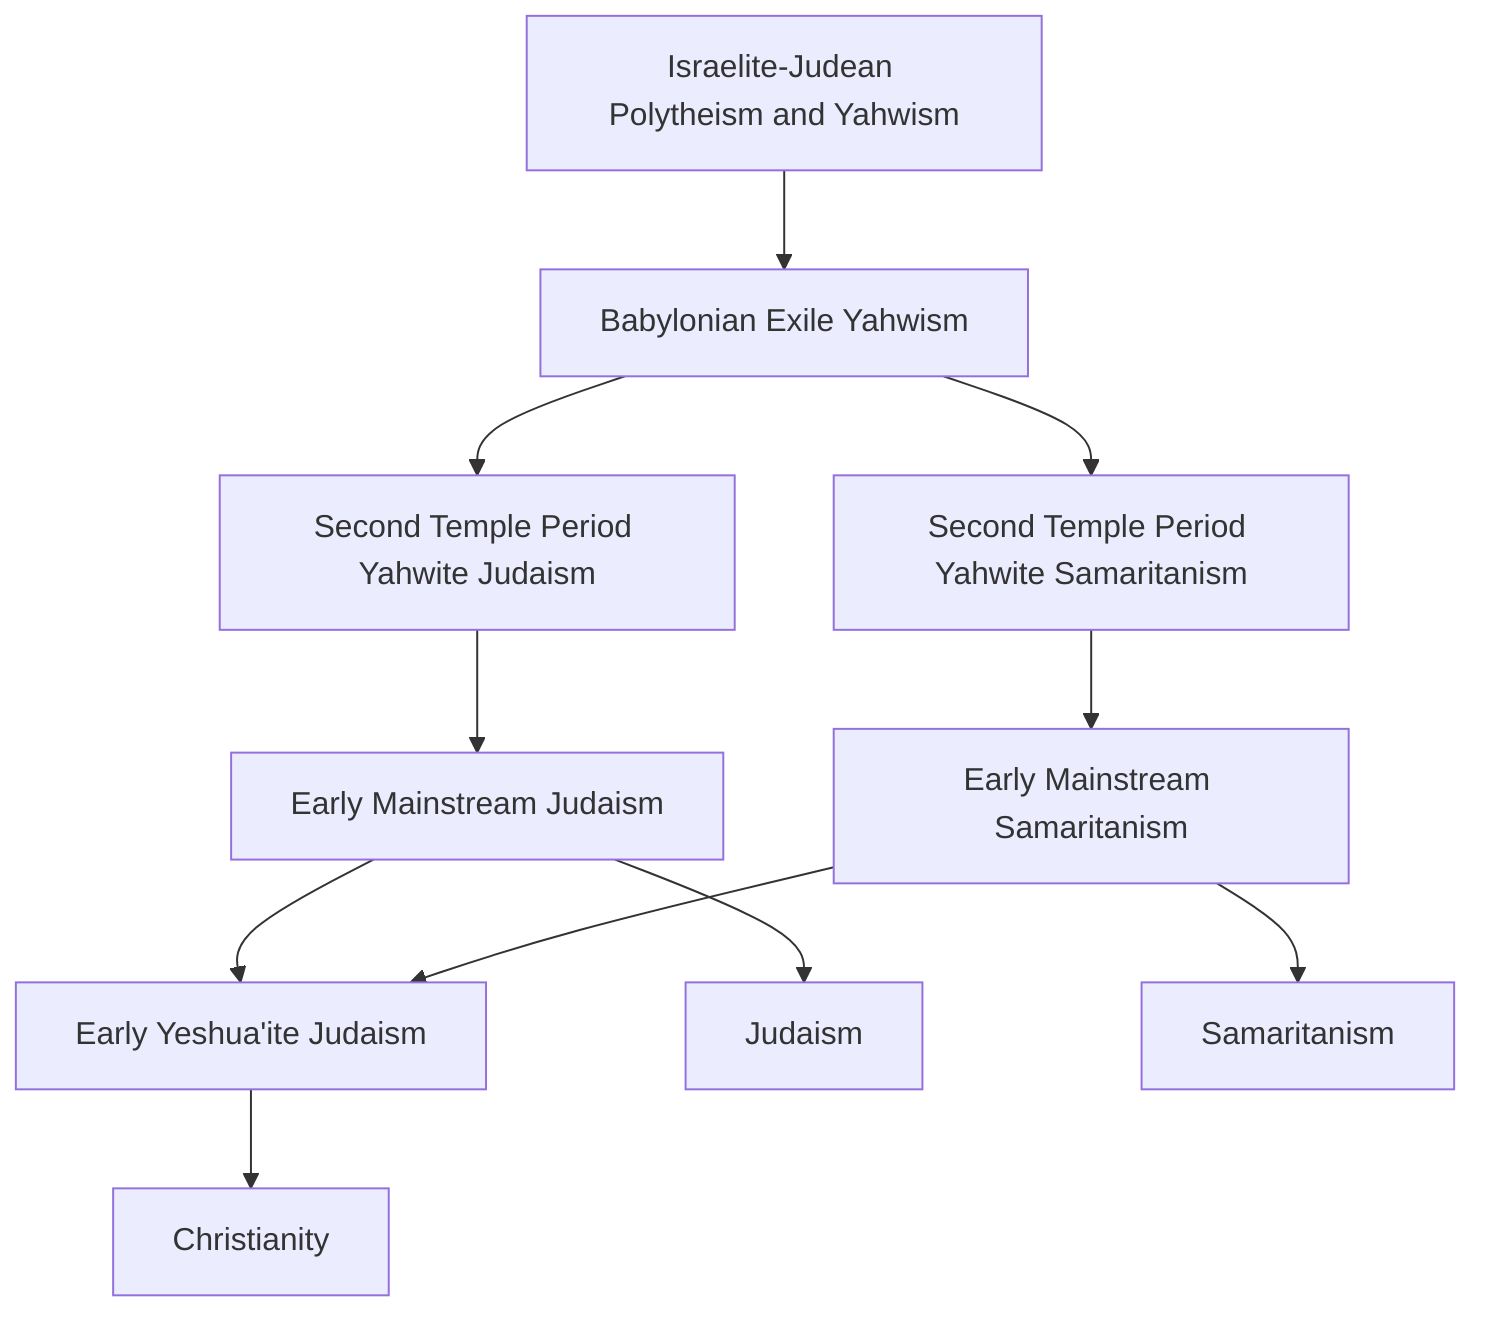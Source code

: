 flowchart TD
    A1[Israelite-Judean Polytheism and Yahwism]
    A1 --> A2[Babylonian Exile Yahwism]
    A2 --> A3[Second Temple Period Yahwite Judaism] 
    A2 --> A4[Second Temple Period Yahwite Samaritanism]

    A3 --> B1[Early Mainstream Judaism]
    A4 --> B2[Early Mainstream Samaritanism]
    
    B1 & B2 --> XX1[Early Yeshua'ite Judaism]

    B1 --> C1[Judaism]
    B2 --> C2[Samaritanism]

    XX1 --> C3[Christianity]